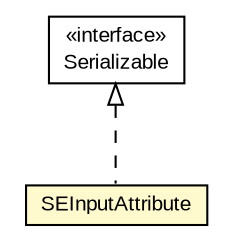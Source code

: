 #!/usr/local/bin/dot
#
# Class diagram 
# Generated by UMLGraph version 5.3 (http://www.umlgraph.org/)
#

digraph G {
	edge [fontname="arial",fontsize=10,labelfontname="arial",labelfontsize=10];
	node [fontname="arial",fontsize=10,shape=plaintext];
	nodesep=0.25;
	ranksep=0.5;
	// context.arch.logging.hibernate.SEInputAttribute
	c161888 [label=<<table title="context.arch.logging.hibernate.SEInputAttribute" border="0" cellborder="1" cellspacing="0" cellpadding="2" port="p" bgcolor="lemonChiffon" href="./SEInputAttribute.html">
		<tr><td><table border="0" cellspacing="0" cellpadding="1">
<tr><td align="center" balign="center"> SEInputAttribute </td></tr>
		</table></td></tr>
		</table>>, fontname="arial", fontcolor="black", fontsize=10.0];
	//context.arch.logging.hibernate.SEInputAttribute implements java.io.Serializable
	c161901:p -> c161888:p [dir=back,arrowtail=empty,style=dashed];
	// java.io.Serializable
	c161901 [label=<<table title="java.io.Serializable" border="0" cellborder="1" cellspacing="0" cellpadding="2" port="p" href="http://java.sun.com/j2se/1.4.2/docs/api/java/io/Serializable.html">
		<tr><td><table border="0" cellspacing="0" cellpadding="1">
<tr><td align="center" balign="center"> &#171;interface&#187; </td></tr>
<tr><td align="center" balign="center"> Serializable </td></tr>
		</table></td></tr>
		</table>>, fontname="arial", fontcolor="black", fontsize=10.0];
}

